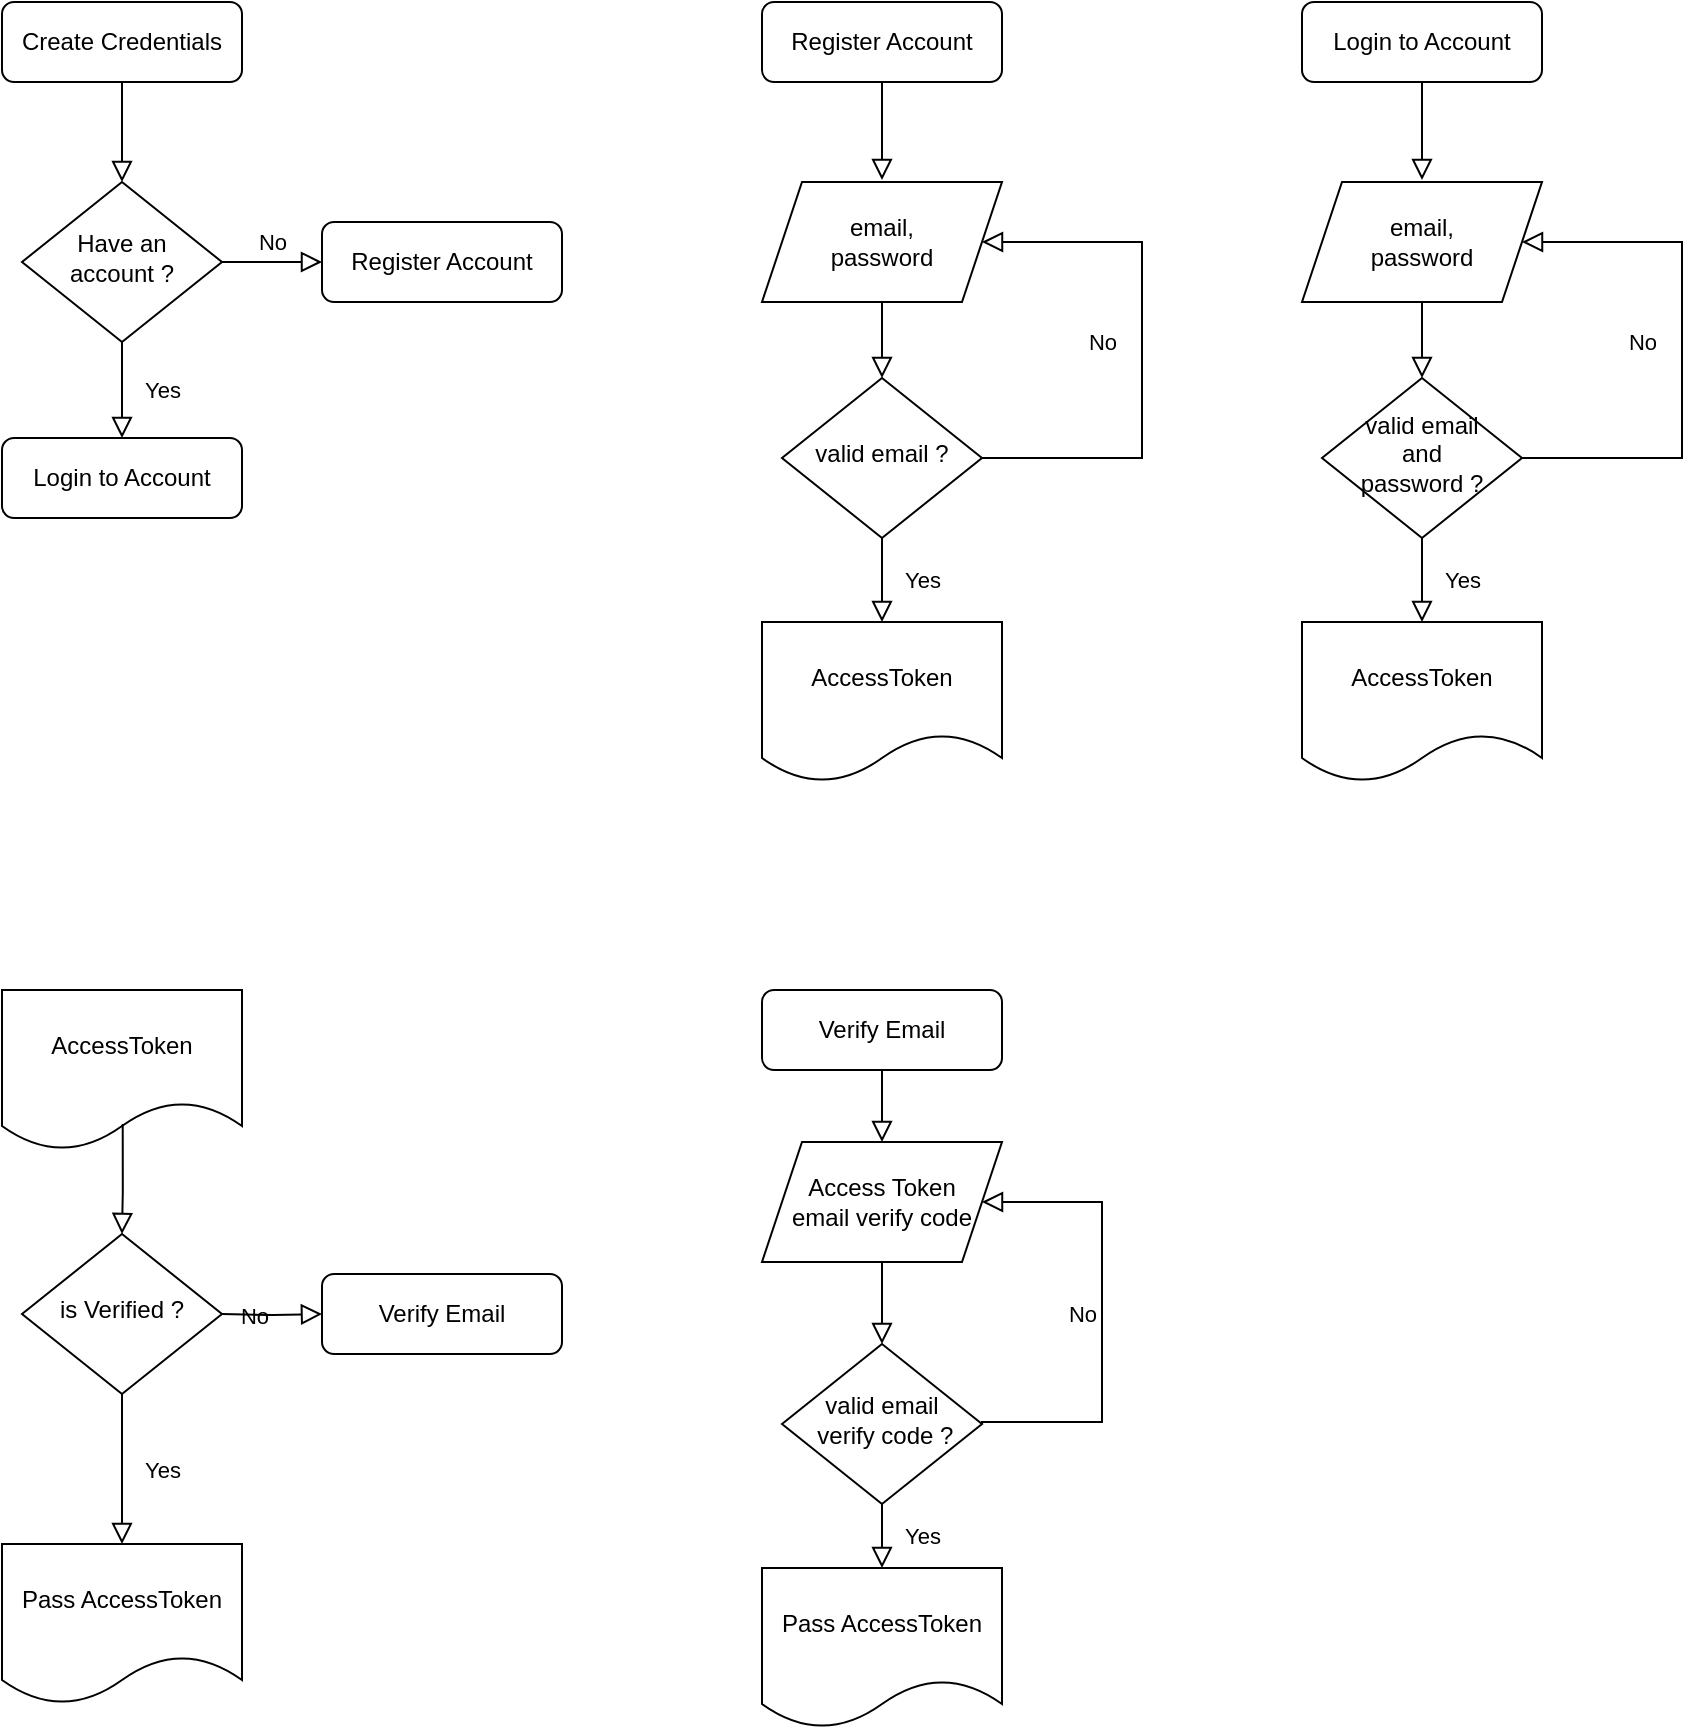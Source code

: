 <mxfile version="20.5.1" type="github" pages="2">
  <diagram id="C5RBs43oDa-KdzZeNtuy" name="FlowChart">
    <mxGraphModel dx="1085" dy="561" grid="1" gridSize="10" guides="1" tooltips="1" connect="1" arrows="1" fold="1" page="1" pageScale="1" pageWidth="827" pageHeight="1169" math="0" shadow="0">
      <root>
        <mxCell id="WIyWlLk6GJQsqaUBKTNV-0" />
        <mxCell id="WIyWlLk6GJQsqaUBKTNV-1" parent="WIyWlLk6GJQsqaUBKTNV-0" />
        <mxCell id="WIyWlLk6GJQsqaUBKTNV-2" value="" style="rounded=0;html=1;jettySize=auto;orthogonalLoop=1;fontSize=11;endArrow=block;endFill=0;endSize=8;strokeWidth=1;shadow=0;labelBackgroundColor=none;edgeStyle=orthogonalEdgeStyle;" parent="WIyWlLk6GJQsqaUBKTNV-1" source="WIyWlLk6GJQsqaUBKTNV-3" target="WIyWlLk6GJQsqaUBKTNV-6" edge="1">
          <mxGeometry relative="1" as="geometry" />
        </mxCell>
        <mxCell id="WIyWlLk6GJQsqaUBKTNV-3" value="Create Credentials" style="rounded=1;whiteSpace=wrap;html=1;fontSize=12;glass=0;strokeWidth=1;shadow=0;" parent="WIyWlLk6GJQsqaUBKTNV-1" vertex="1">
          <mxGeometry x="40" y="40" width="120" height="40" as="geometry" />
        </mxCell>
        <mxCell id="WIyWlLk6GJQsqaUBKTNV-4" value="Yes" style="rounded=0;html=1;jettySize=auto;orthogonalLoop=1;fontSize=11;endArrow=block;endFill=0;endSize=8;strokeWidth=1;shadow=0;labelBackgroundColor=none;edgeStyle=orthogonalEdgeStyle;entryX=0.5;entryY=0;entryDx=0;entryDy=0;" parent="WIyWlLk6GJQsqaUBKTNV-1" source="WIyWlLk6GJQsqaUBKTNV-6" target="WIyWlLk6GJQsqaUBKTNV-11" edge="1">
          <mxGeometry y="20" relative="1" as="geometry">
            <mxPoint as="offset" />
            <mxPoint x="100" y="250" as="targetPoint" />
          </mxGeometry>
        </mxCell>
        <mxCell id="WIyWlLk6GJQsqaUBKTNV-5" value="No" style="edgeStyle=orthogonalEdgeStyle;rounded=0;html=1;jettySize=auto;orthogonalLoop=1;fontSize=11;endArrow=block;endFill=0;endSize=8;strokeWidth=1;shadow=0;labelBackgroundColor=none;" parent="WIyWlLk6GJQsqaUBKTNV-1" source="WIyWlLk6GJQsqaUBKTNV-6" target="WIyWlLk6GJQsqaUBKTNV-7" edge="1">
          <mxGeometry y="10" relative="1" as="geometry">
            <mxPoint as="offset" />
          </mxGeometry>
        </mxCell>
        <mxCell id="WIyWlLk6GJQsqaUBKTNV-6" value="Have an account ?" style="rhombus;whiteSpace=wrap;html=1;shadow=0;fontFamily=Helvetica;fontSize=12;align=center;strokeWidth=1;spacing=6;spacingTop=-4;" parent="WIyWlLk6GJQsqaUBKTNV-1" vertex="1">
          <mxGeometry x="50" y="130" width="100" height="80" as="geometry" />
        </mxCell>
        <mxCell id="WIyWlLk6GJQsqaUBKTNV-7" value="Register Account" style="rounded=1;whiteSpace=wrap;html=1;fontSize=12;glass=0;strokeWidth=1;shadow=0;" parent="WIyWlLk6GJQsqaUBKTNV-1" vertex="1">
          <mxGeometry x="200" y="150" width="120" height="40" as="geometry" />
        </mxCell>
        <mxCell id="WIyWlLk6GJQsqaUBKTNV-11" value="Login to Account" style="rounded=1;whiteSpace=wrap;html=1;fontSize=12;glass=0;strokeWidth=1;shadow=0;" parent="WIyWlLk6GJQsqaUBKTNV-1" vertex="1">
          <mxGeometry x="40" y="258" width="120" height="40" as="geometry" />
        </mxCell>
        <mxCell id="wsQDQaCM2TgTYN1ALH1u-1" value="Register Account" style="rounded=1;whiteSpace=wrap;html=1;fontSize=12;glass=0;strokeWidth=1;shadow=0;" vertex="1" parent="WIyWlLk6GJQsqaUBKTNV-1">
          <mxGeometry x="420" y="40" width="120" height="40" as="geometry" />
        </mxCell>
        <mxCell id="wsQDQaCM2TgTYN1ALH1u-2" value="email,&lt;br&gt;password" style="shape=parallelogram;perimeter=parallelogramPerimeter;whiteSpace=wrap;html=1;fixedSize=1;" vertex="1" parent="WIyWlLk6GJQsqaUBKTNV-1">
          <mxGeometry x="420" y="130" width="120" height="60" as="geometry" />
        </mxCell>
        <mxCell id="wsQDQaCM2TgTYN1ALH1u-3" value="" style="rounded=0;html=1;jettySize=auto;orthogonalLoop=1;fontSize=11;endArrow=block;endFill=0;endSize=8;strokeWidth=1;shadow=0;labelBackgroundColor=none;edgeStyle=orthogonalEdgeStyle;exitX=0.5;exitY=1;exitDx=0;exitDy=0;" edge="1" parent="WIyWlLk6GJQsqaUBKTNV-1" source="wsQDQaCM2TgTYN1ALH1u-1">
          <mxGeometry relative="1" as="geometry">
            <mxPoint x="480" y="79" as="sourcePoint" />
            <mxPoint x="480" y="129" as="targetPoint" />
          </mxGeometry>
        </mxCell>
        <mxCell id="wsQDQaCM2TgTYN1ALH1u-4" value="valid email ?" style="rhombus;whiteSpace=wrap;html=1;shadow=0;fontFamily=Helvetica;fontSize=12;align=center;strokeWidth=1;spacing=6;spacingTop=-4;" vertex="1" parent="WIyWlLk6GJQsqaUBKTNV-1">
          <mxGeometry x="430" y="228" width="100" height="80" as="geometry" />
        </mxCell>
        <mxCell id="wsQDQaCM2TgTYN1ALH1u-6" value="AccessToken" style="shape=document;whiteSpace=wrap;html=1;boundedLbl=1;" vertex="1" parent="WIyWlLk6GJQsqaUBKTNV-1">
          <mxGeometry x="420" y="350" width="120" height="80" as="geometry" />
        </mxCell>
        <mxCell id="wsQDQaCM2TgTYN1ALH1u-7" value="valid email&lt;br&gt;&amp;nbsp;verify code ?" style="rhombus;whiteSpace=wrap;html=1;shadow=0;fontFamily=Helvetica;fontSize=12;align=center;strokeWidth=1;spacing=6;spacingTop=-4;" vertex="1" parent="WIyWlLk6GJQsqaUBKTNV-1">
          <mxGeometry x="430" y="711" width="100" height="80" as="geometry" />
        </mxCell>
        <mxCell id="wsQDQaCM2TgTYN1ALH1u-8" value="" style="rounded=0;html=1;jettySize=auto;orthogonalLoop=1;fontSize=11;endArrow=block;endFill=0;endSize=8;strokeWidth=1;shadow=0;labelBackgroundColor=none;edgeStyle=orthogonalEdgeStyle;entryX=0.5;entryY=0;entryDx=0;entryDy=0;exitX=0.5;exitY=1;exitDx=0;exitDy=0;" edge="1" parent="WIyWlLk6GJQsqaUBKTNV-1" source="wsQDQaCM2TgTYN1ALH1u-2" target="wsQDQaCM2TgTYN1ALH1u-4">
          <mxGeometry y="20" relative="1" as="geometry">
            <mxPoint as="offset" />
            <mxPoint x="610" y="210" as="sourcePoint" />
            <mxPoint x="610" y="258" as="targetPoint" />
          </mxGeometry>
        </mxCell>
        <mxCell id="wsQDQaCM2TgTYN1ALH1u-9" value="Yes" style="rounded=0;html=1;jettySize=auto;orthogonalLoop=1;fontSize=11;endArrow=block;endFill=0;endSize=8;strokeWidth=1;shadow=0;labelBackgroundColor=none;edgeStyle=orthogonalEdgeStyle;entryX=0.5;entryY=0;entryDx=0;entryDy=0;exitX=0.5;exitY=1;exitDx=0;exitDy=0;" edge="1" parent="WIyWlLk6GJQsqaUBKTNV-1" source="wsQDQaCM2TgTYN1ALH1u-4" target="wsQDQaCM2TgTYN1ALH1u-6">
          <mxGeometry y="20" relative="1" as="geometry">
            <mxPoint as="offset" />
            <mxPoint x="520" y="320" as="sourcePoint" />
            <mxPoint x="520" y="358" as="targetPoint" />
          </mxGeometry>
        </mxCell>
        <mxCell id="wsQDQaCM2TgTYN1ALH1u-10" value="No" style="edgeStyle=orthogonalEdgeStyle;rounded=0;html=1;jettySize=auto;orthogonalLoop=1;fontSize=11;endArrow=block;endFill=0;endSize=8;strokeWidth=1;shadow=0;labelBackgroundColor=none;exitX=1;exitY=0.5;exitDx=0;exitDy=0;entryX=1;entryY=0.5;entryDx=0;entryDy=0;" edge="1" parent="WIyWlLk6GJQsqaUBKTNV-1" source="wsQDQaCM2TgTYN1ALH1u-4" target="wsQDQaCM2TgTYN1ALH1u-2">
          <mxGeometry x="0.03" y="20" relative="1" as="geometry">
            <mxPoint as="offset" />
            <mxPoint x="640" y="260" as="sourcePoint" />
            <mxPoint x="690" y="260" as="targetPoint" />
            <Array as="points">
              <mxPoint x="610" y="268" />
              <mxPoint x="610" y="160" />
            </Array>
          </mxGeometry>
        </mxCell>
        <mxCell id="wsQDQaCM2TgTYN1ALH1u-11" value="Login to Account" style="rounded=1;whiteSpace=wrap;html=1;fontSize=12;glass=0;strokeWidth=1;shadow=0;" vertex="1" parent="WIyWlLk6GJQsqaUBKTNV-1">
          <mxGeometry x="690" y="40" width="120" height="40" as="geometry" />
        </mxCell>
        <mxCell id="wsQDQaCM2TgTYN1ALH1u-12" value="email,&lt;br&gt;password" style="shape=parallelogram;perimeter=parallelogramPerimeter;whiteSpace=wrap;html=1;fixedSize=1;" vertex="1" parent="WIyWlLk6GJQsqaUBKTNV-1">
          <mxGeometry x="690" y="130" width="120" height="60" as="geometry" />
        </mxCell>
        <mxCell id="wsQDQaCM2TgTYN1ALH1u-13" value="" style="rounded=0;html=1;jettySize=auto;orthogonalLoop=1;fontSize=11;endArrow=block;endFill=0;endSize=8;strokeWidth=1;shadow=0;labelBackgroundColor=none;edgeStyle=orthogonalEdgeStyle;exitX=0.5;exitY=1;exitDx=0;exitDy=0;" edge="1" parent="WIyWlLk6GJQsqaUBKTNV-1">
          <mxGeometry relative="1" as="geometry">
            <mxPoint x="750" y="80" as="sourcePoint" />
            <mxPoint x="750" y="129" as="targetPoint" />
          </mxGeometry>
        </mxCell>
        <mxCell id="wsQDQaCM2TgTYN1ALH1u-14" value="valid email &lt;br&gt;and &lt;br&gt;password ?" style="rhombus;whiteSpace=wrap;html=1;shadow=0;fontFamily=Helvetica;fontSize=12;align=center;strokeWidth=1;spacing=6;spacingTop=-4;" vertex="1" parent="WIyWlLk6GJQsqaUBKTNV-1">
          <mxGeometry x="700" y="228" width="100" height="80" as="geometry" />
        </mxCell>
        <mxCell id="wsQDQaCM2TgTYN1ALH1u-15" value="" style="rounded=0;html=1;jettySize=auto;orthogonalLoop=1;fontSize=11;endArrow=block;endFill=0;endSize=8;strokeWidth=1;shadow=0;labelBackgroundColor=none;edgeStyle=orthogonalEdgeStyle;entryX=0.5;entryY=0;entryDx=0;entryDy=0;exitX=0.5;exitY=1;exitDx=0;exitDy=0;" edge="1" parent="WIyWlLk6GJQsqaUBKTNV-1" source="wsQDQaCM2TgTYN1ALH1u-12" target="wsQDQaCM2TgTYN1ALH1u-14">
          <mxGeometry y="20" relative="1" as="geometry">
            <mxPoint as="offset" />
            <mxPoint x="880" y="210" as="sourcePoint" />
            <mxPoint x="880" y="258" as="targetPoint" />
          </mxGeometry>
        </mxCell>
        <mxCell id="wsQDQaCM2TgTYN1ALH1u-16" value="Yes" style="rounded=0;html=1;jettySize=auto;orthogonalLoop=1;fontSize=11;endArrow=block;endFill=0;endSize=8;strokeWidth=1;shadow=0;labelBackgroundColor=none;edgeStyle=orthogonalEdgeStyle;entryX=0.5;entryY=0;entryDx=0;entryDy=0;exitX=0.5;exitY=1;exitDx=0;exitDy=0;" edge="1" parent="WIyWlLk6GJQsqaUBKTNV-1" source="wsQDQaCM2TgTYN1ALH1u-14">
          <mxGeometry y="20" relative="1" as="geometry">
            <mxPoint as="offset" />
            <mxPoint x="790" y="320" as="sourcePoint" />
            <mxPoint x="750" y="350" as="targetPoint" />
          </mxGeometry>
        </mxCell>
        <mxCell id="wsQDQaCM2TgTYN1ALH1u-17" value="No" style="edgeStyle=orthogonalEdgeStyle;rounded=0;html=1;jettySize=auto;orthogonalLoop=1;fontSize=11;endArrow=block;endFill=0;endSize=8;strokeWidth=1;shadow=0;labelBackgroundColor=none;exitX=1;exitY=0.5;exitDx=0;exitDy=0;entryX=1;entryY=0.5;entryDx=0;entryDy=0;" edge="1" parent="WIyWlLk6GJQsqaUBKTNV-1" source="wsQDQaCM2TgTYN1ALH1u-14" target="wsQDQaCM2TgTYN1ALH1u-12">
          <mxGeometry x="0.03" y="20" relative="1" as="geometry">
            <mxPoint as="offset" />
            <mxPoint x="910" y="260" as="sourcePoint" />
            <mxPoint x="960" y="260" as="targetPoint" />
            <Array as="points">
              <mxPoint x="880" y="268" />
              <mxPoint x="880" y="160" />
            </Array>
          </mxGeometry>
        </mxCell>
        <mxCell id="wsQDQaCM2TgTYN1ALH1u-18" value="AccessToken" style="shape=document;whiteSpace=wrap;html=1;boundedLbl=1;" vertex="1" parent="WIyWlLk6GJQsqaUBKTNV-1">
          <mxGeometry x="690" y="350" width="120" height="80" as="geometry" />
        </mxCell>
        <mxCell id="wsQDQaCM2TgTYN1ALH1u-19" value="AccessToken" style="shape=document;whiteSpace=wrap;html=1;boundedLbl=1;" vertex="1" parent="WIyWlLk6GJQsqaUBKTNV-1">
          <mxGeometry x="40" y="534" width="120" height="80" as="geometry" />
        </mxCell>
        <mxCell id="wsQDQaCM2TgTYN1ALH1u-21" value="is Verified ?" style="rhombus;whiteSpace=wrap;html=1;shadow=0;fontFamily=Helvetica;fontSize=12;align=center;strokeWidth=1;spacing=6;spacingTop=-4;" vertex="1" parent="WIyWlLk6GJQsqaUBKTNV-1">
          <mxGeometry x="50" y="656" width="100" height="80" as="geometry" />
        </mxCell>
        <mxCell id="wsQDQaCM2TgTYN1ALH1u-22" value="" style="rounded=0;html=1;jettySize=auto;orthogonalLoop=1;fontSize=11;endArrow=block;endFill=0;endSize=8;strokeWidth=1;shadow=0;labelBackgroundColor=none;edgeStyle=orthogonalEdgeStyle;exitX=0.503;exitY=0.838;exitDx=0;exitDy=0;exitPerimeter=0;entryX=0.5;entryY=0;entryDx=0;entryDy=0;" edge="1" parent="WIyWlLk6GJQsqaUBKTNV-1" source="wsQDQaCM2TgTYN1ALH1u-19" target="wsQDQaCM2TgTYN1ALH1u-21">
          <mxGeometry relative="1" as="geometry">
            <mxPoint x="100" y="644" as="sourcePoint" />
            <mxPoint x="100" y="693.0" as="targetPoint" />
          </mxGeometry>
        </mxCell>
        <mxCell id="wsQDQaCM2TgTYN1ALH1u-23" value="Yes" style="rounded=0;html=1;jettySize=auto;orthogonalLoop=1;fontSize=11;endArrow=block;endFill=0;endSize=8;strokeWidth=1;shadow=0;labelBackgroundColor=none;edgeStyle=orthogonalEdgeStyle;entryX=0.5;entryY=0;entryDx=0;entryDy=0;exitX=0.5;exitY=1;exitDx=0;exitDy=0;" edge="1" parent="WIyWlLk6GJQsqaUBKTNV-1" source="wsQDQaCM2TgTYN1ALH1u-21" target="wsQDQaCM2TgTYN1ALH1u-24">
          <mxGeometry y="20" relative="1" as="geometry">
            <mxPoint as="offset" />
            <mxPoint x="102" y="764" as="sourcePoint" />
            <mxPoint x="102" y="806" as="targetPoint" />
          </mxGeometry>
        </mxCell>
        <mxCell id="wsQDQaCM2TgTYN1ALH1u-24" value="Pass AccessToken" style="shape=document;whiteSpace=wrap;html=1;boundedLbl=1;" vertex="1" parent="WIyWlLk6GJQsqaUBKTNV-1">
          <mxGeometry x="40" y="811" width="120" height="80" as="geometry" />
        </mxCell>
        <mxCell id="wsQDQaCM2TgTYN1ALH1u-25" value="No" style="edgeStyle=orthogonalEdgeStyle;rounded=0;html=1;jettySize=auto;orthogonalLoop=1;fontSize=11;endArrow=block;endFill=0;endSize=8;strokeWidth=1;shadow=0;labelBackgroundColor=none;" edge="1" parent="WIyWlLk6GJQsqaUBKTNV-1" target="wsQDQaCM2TgTYN1ALH1u-26">
          <mxGeometry y="10" relative="1" as="geometry">
            <mxPoint as="offset" />
            <mxPoint x="150" y="696" as="sourcePoint" />
          </mxGeometry>
        </mxCell>
        <mxCell id="wsQDQaCM2TgTYN1ALH1u-26" value="Verify Email" style="rounded=1;whiteSpace=wrap;html=1;fontSize=12;glass=0;strokeWidth=1;shadow=0;" vertex="1" parent="WIyWlLk6GJQsqaUBKTNV-1">
          <mxGeometry x="200" y="676" width="120" height="40" as="geometry" />
        </mxCell>
        <mxCell id="wsQDQaCM2TgTYN1ALH1u-27" value="Verify Email" style="rounded=1;whiteSpace=wrap;html=1;fontSize=12;glass=0;strokeWidth=1;shadow=0;" vertex="1" parent="WIyWlLk6GJQsqaUBKTNV-1">
          <mxGeometry x="420" y="534" width="120" height="40" as="geometry" />
        </mxCell>
        <mxCell id="wsQDQaCM2TgTYN1ALH1u-28" value="Access Token&lt;br&gt;email verify code" style="shape=parallelogram;perimeter=parallelogramPerimeter;whiteSpace=wrap;html=1;fixedSize=1;" vertex="1" parent="WIyWlLk6GJQsqaUBKTNV-1">
          <mxGeometry x="420" y="610" width="120" height="60" as="geometry" />
        </mxCell>
        <mxCell id="wsQDQaCM2TgTYN1ALH1u-29" value="" style="rounded=0;html=1;jettySize=auto;orthogonalLoop=1;fontSize=11;endArrow=block;endFill=0;endSize=8;strokeWidth=1;shadow=0;labelBackgroundColor=none;edgeStyle=orthogonalEdgeStyle;exitX=0.5;exitY=1;exitDx=0;exitDy=0;entryX=0.5;entryY=0;entryDx=0;entryDy=0;" edge="1" parent="WIyWlLk6GJQsqaUBKTNV-1" source="wsQDQaCM2TgTYN1ALH1u-27" target="wsQDQaCM2TgTYN1ALH1u-28">
          <mxGeometry relative="1" as="geometry">
            <mxPoint x="480" y="600" as="sourcePoint" />
            <mxPoint x="480" y="630" as="targetPoint" />
          </mxGeometry>
        </mxCell>
        <mxCell id="wsQDQaCM2TgTYN1ALH1u-30" value="" style="rounded=0;html=1;jettySize=auto;orthogonalLoop=1;fontSize=11;endArrow=block;endFill=0;endSize=8;strokeWidth=1;shadow=0;labelBackgroundColor=none;edgeStyle=orthogonalEdgeStyle;entryX=0.5;entryY=0;entryDx=0;entryDy=0;" edge="1" parent="WIyWlLk6GJQsqaUBKTNV-1" source="wsQDQaCM2TgTYN1ALH1u-28" target="wsQDQaCM2TgTYN1ALH1u-7">
          <mxGeometry relative="1" as="geometry">
            <mxPoint x="479.69" y="707" as="sourcePoint" />
            <mxPoint x="479.69" y="780" as="targetPoint" />
          </mxGeometry>
        </mxCell>
        <mxCell id="wsQDQaCM2TgTYN1ALH1u-31" value="Yes" style="rounded=0;html=1;jettySize=auto;orthogonalLoop=1;fontSize=11;endArrow=block;endFill=0;endSize=8;strokeWidth=1;shadow=0;labelBackgroundColor=none;edgeStyle=orthogonalEdgeStyle;entryX=0.5;entryY=0;entryDx=0;entryDy=0;exitX=0.5;exitY=1;exitDx=0;exitDy=0;" edge="1" parent="WIyWlLk6GJQsqaUBKTNV-1" target="wsQDQaCM2TgTYN1ALH1u-32" source="wsQDQaCM2TgTYN1ALH1u-7">
          <mxGeometry y="20" relative="1" as="geometry">
            <mxPoint as="offset" />
            <mxPoint x="480" y="850" as="sourcePoint" />
            <mxPoint x="482" y="911" as="targetPoint" />
          </mxGeometry>
        </mxCell>
        <mxCell id="wsQDQaCM2TgTYN1ALH1u-32" value="Pass AccessToken" style="shape=document;whiteSpace=wrap;html=1;boundedLbl=1;" vertex="1" parent="WIyWlLk6GJQsqaUBKTNV-1">
          <mxGeometry x="420" y="823" width="120" height="80" as="geometry" />
        </mxCell>
        <mxCell id="wsQDQaCM2TgTYN1ALH1u-33" value="No" style="edgeStyle=orthogonalEdgeStyle;rounded=0;html=1;jettySize=auto;orthogonalLoop=1;fontSize=11;endArrow=block;endFill=0;endSize=8;strokeWidth=1;shadow=0;labelBackgroundColor=none;exitX=1;exitY=0.5;exitDx=0;exitDy=0;entryX=1;entryY=0.5;entryDx=0;entryDy=0;" edge="1" parent="WIyWlLk6GJQsqaUBKTNV-1" source="wsQDQaCM2TgTYN1ALH1u-7" target="wsQDQaCM2TgTYN1ALH1u-28">
          <mxGeometry y="10" relative="1" as="geometry">
            <mxPoint as="offset" />
            <mxPoint x="730" y="750" as="sourcePoint" />
            <mxPoint x="780.0" y="750" as="targetPoint" />
            <Array as="points">
              <mxPoint x="530" y="750" />
              <mxPoint x="590" y="750" />
              <mxPoint x="590" y="640" />
            </Array>
          </mxGeometry>
        </mxCell>
      </root>
    </mxGraphModel>
  </diagram>
  <diagram id="U3FE8QBf9jroWxHoXdoY" name="ERD">
    <mxGraphModel dx="868" dy="449" grid="1" gridSize="10" guides="1" tooltips="1" connect="1" arrows="1" fold="1" page="1" pageScale="1" pageWidth="850" pageHeight="1100" math="0" shadow="0">
      <root>
        <mxCell id="0" />
        <mxCell id="1" parent="0" />
        <mxCell id="r2xLaGOdnGvLPCmnGw_B-1" value="Users" style="shape=table;startSize=30;container=1;collapsible=1;childLayout=tableLayout;fixedRows=1;rowLines=0;fontStyle=1;align=center;resizeLast=1;" vertex="1" parent="1">
          <mxGeometry x="40" y="40" width="180" height="250" as="geometry" />
        </mxCell>
        <mxCell id="r2xLaGOdnGvLPCmnGw_B-2" value="" style="shape=tableRow;horizontal=0;startSize=0;swimlaneHead=0;swimlaneBody=0;fillColor=none;collapsible=0;dropTarget=0;points=[[0,0.5],[1,0.5]];portConstraint=eastwest;top=0;left=0;right=0;bottom=1;" vertex="1" parent="r2xLaGOdnGvLPCmnGw_B-1">
          <mxGeometry y="30" width="180" height="30" as="geometry" />
        </mxCell>
        <mxCell id="r2xLaGOdnGvLPCmnGw_B-3" value="PK" style="shape=partialRectangle;connectable=0;fillColor=none;top=0;left=0;bottom=0;right=0;fontStyle=1;overflow=hidden;" vertex="1" parent="r2xLaGOdnGvLPCmnGw_B-2">
          <mxGeometry width="30" height="30" as="geometry">
            <mxRectangle width="30" height="30" as="alternateBounds" />
          </mxGeometry>
        </mxCell>
        <mxCell id="r2xLaGOdnGvLPCmnGw_B-4" value="ID" style="shape=partialRectangle;connectable=0;fillColor=none;top=0;left=0;bottom=0;right=0;align=left;spacingLeft=6;fontStyle=5;overflow=hidden;" vertex="1" parent="r2xLaGOdnGvLPCmnGw_B-2">
          <mxGeometry x="30" width="150" height="30" as="geometry">
            <mxRectangle width="150" height="30" as="alternateBounds" />
          </mxGeometry>
        </mxCell>
        <mxCell id="r2xLaGOdnGvLPCmnGw_B-5" value="" style="shape=tableRow;horizontal=0;startSize=0;swimlaneHead=0;swimlaneBody=0;fillColor=none;collapsible=0;dropTarget=0;points=[[0,0.5],[1,0.5]];portConstraint=eastwest;top=0;left=0;right=0;bottom=0;" vertex="1" parent="r2xLaGOdnGvLPCmnGw_B-1">
          <mxGeometry y="60" width="180" height="30" as="geometry" />
        </mxCell>
        <mxCell id="r2xLaGOdnGvLPCmnGw_B-6" value="" style="shape=partialRectangle;connectable=0;fillColor=none;top=0;left=0;bottom=0;right=0;editable=1;overflow=hidden;" vertex="1" parent="r2xLaGOdnGvLPCmnGw_B-5">
          <mxGeometry width="30" height="30" as="geometry">
            <mxRectangle width="30" height="30" as="alternateBounds" />
          </mxGeometry>
        </mxCell>
        <mxCell id="r2xLaGOdnGvLPCmnGw_B-7" value="email" style="shape=partialRectangle;connectable=0;fillColor=none;top=0;left=0;bottom=0;right=0;align=left;spacingLeft=6;overflow=hidden;" vertex="1" parent="r2xLaGOdnGvLPCmnGw_B-5">
          <mxGeometry x="30" width="150" height="30" as="geometry">
            <mxRectangle width="150" height="30" as="alternateBounds" />
          </mxGeometry>
        </mxCell>
        <mxCell id="r2xLaGOdnGvLPCmnGw_B-8" value="" style="shape=tableRow;horizontal=0;startSize=0;swimlaneHead=0;swimlaneBody=0;fillColor=none;collapsible=0;dropTarget=0;points=[[0,0.5],[1,0.5]];portConstraint=eastwest;top=0;left=0;right=0;bottom=0;" vertex="1" parent="r2xLaGOdnGvLPCmnGw_B-1">
          <mxGeometry y="90" width="180" height="30" as="geometry" />
        </mxCell>
        <mxCell id="r2xLaGOdnGvLPCmnGw_B-9" value="" style="shape=partialRectangle;connectable=0;fillColor=none;top=0;left=0;bottom=0;right=0;editable=1;overflow=hidden;" vertex="1" parent="r2xLaGOdnGvLPCmnGw_B-8">
          <mxGeometry width="30" height="30" as="geometry">
            <mxRectangle width="30" height="30" as="alternateBounds" />
          </mxGeometry>
        </mxCell>
        <mxCell id="r2xLaGOdnGvLPCmnGw_B-10" value="username" style="shape=partialRectangle;connectable=0;fillColor=none;top=0;left=0;bottom=0;right=0;align=left;spacingLeft=6;overflow=hidden;" vertex="1" parent="r2xLaGOdnGvLPCmnGw_B-8">
          <mxGeometry x="30" width="150" height="30" as="geometry">
            <mxRectangle width="150" height="30" as="alternateBounds" />
          </mxGeometry>
        </mxCell>
        <mxCell id="r2xLaGOdnGvLPCmnGw_B-11" value="" style="shape=tableRow;horizontal=0;startSize=0;swimlaneHead=0;swimlaneBody=0;fillColor=none;collapsible=0;dropTarget=0;points=[[0,0.5],[1,0.5]];portConstraint=eastwest;top=0;left=0;right=0;bottom=0;" vertex="1" parent="r2xLaGOdnGvLPCmnGw_B-1">
          <mxGeometry y="120" width="180" height="30" as="geometry" />
        </mxCell>
        <mxCell id="r2xLaGOdnGvLPCmnGw_B-12" value="" style="shape=partialRectangle;connectable=0;fillColor=none;top=0;left=0;bottom=0;right=0;editable=1;overflow=hidden;" vertex="1" parent="r2xLaGOdnGvLPCmnGw_B-11">
          <mxGeometry width="30" height="30" as="geometry">
            <mxRectangle width="30" height="30" as="alternateBounds" />
          </mxGeometry>
        </mxCell>
        <mxCell id="r2xLaGOdnGvLPCmnGw_B-13" value="password" style="shape=partialRectangle;connectable=0;fillColor=none;top=0;left=0;bottom=0;right=0;align=left;spacingLeft=6;overflow=hidden;" vertex="1" parent="r2xLaGOdnGvLPCmnGw_B-11">
          <mxGeometry x="30" width="150" height="30" as="geometry">
            <mxRectangle width="150" height="30" as="alternateBounds" />
          </mxGeometry>
        </mxCell>
        <mxCell id="r2xLaGOdnGvLPCmnGw_B-14" value="" style="shape=tableRow;horizontal=0;startSize=0;swimlaneHead=0;swimlaneBody=0;fillColor=none;collapsible=0;dropTarget=0;points=[[0,0.5],[1,0.5]];portConstraint=eastwest;top=0;left=0;right=0;bottom=0;" vertex="1" parent="r2xLaGOdnGvLPCmnGw_B-1">
          <mxGeometry y="150" width="180" height="30" as="geometry" />
        </mxCell>
        <mxCell id="r2xLaGOdnGvLPCmnGw_B-15" value="" style="shape=partialRectangle;connectable=0;fillColor=none;top=0;left=0;bottom=0;right=0;editable=1;overflow=hidden;" vertex="1" parent="r2xLaGOdnGvLPCmnGw_B-14">
          <mxGeometry width="30" height="30" as="geometry">
            <mxRectangle width="30" height="30" as="alternateBounds" />
          </mxGeometry>
        </mxCell>
        <mxCell id="r2xLaGOdnGvLPCmnGw_B-16" value="created_at" style="shape=partialRectangle;connectable=0;fillColor=none;top=0;left=0;bottom=0;right=0;align=left;spacingLeft=6;overflow=hidden;" vertex="1" parent="r2xLaGOdnGvLPCmnGw_B-14">
          <mxGeometry x="30" width="150" height="30" as="geometry">
            <mxRectangle width="150" height="30" as="alternateBounds" />
          </mxGeometry>
        </mxCell>
        <mxCell id="r2xLaGOdnGvLPCmnGw_B-17" value="" style="shape=tableRow;horizontal=0;startSize=0;swimlaneHead=0;swimlaneBody=0;fillColor=none;collapsible=0;dropTarget=0;points=[[0,0.5],[1,0.5]];portConstraint=eastwest;top=0;left=0;right=0;bottom=0;" vertex="1" parent="r2xLaGOdnGvLPCmnGw_B-1">
          <mxGeometry y="180" width="180" height="30" as="geometry" />
        </mxCell>
        <mxCell id="r2xLaGOdnGvLPCmnGw_B-18" value="" style="shape=partialRectangle;connectable=0;fillColor=none;top=0;left=0;bottom=0;right=0;editable=1;overflow=hidden;" vertex="1" parent="r2xLaGOdnGvLPCmnGw_B-17">
          <mxGeometry width="30" height="30" as="geometry">
            <mxRectangle width="30" height="30" as="alternateBounds" />
          </mxGeometry>
        </mxCell>
        <mxCell id="r2xLaGOdnGvLPCmnGw_B-19" value="is_verified" style="shape=partialRectangle;connectable=0;fillColor=none;top=0;left=0;bottom=0;right=0;align=left;spacingLeft=6;overflow=hidden;" vertex="1" parent="r2xLaGOdnGvLPCmnGw_B-17">
          <mxGeometry x="30" width="150" height="30" as="geometry">
            <mxRectangle width="150" height="30" as="alternateBounds" />
          </mxGeometry>
        </mxCell>
        <mxCell id="r2xLaGOdnGvLPCmnGw_B-20" value="" style="shape=tableRow;horizontal=0;startSize=0;swimlaneHead=0;swimlaneBody=0;fillColor=none;collapsible=0;dropTarget=0;points=[[0,0.5],[1,0.5]];portConstraint=eastwest;top=0;left=0;right=0;bottom=0;" vertex="1" parent="r2xLaGOdnGvLPCmnGw_B-1">
          <mxGeometry y="210" width="180" height="30" as="geometry" />
        </mxCell>
        <mxCell id="r2xLaGOdnGvLPCmnGw_B-21" value="" style="shape=partialRectangle;connectable=0;fillColor=none;top=0;left=0;bottom=0;right=0;editable=1;overflow=hidden;" vertex="1" parent="r2xLaGOdnGvLPCmnGw_B-20">
          <mxGeometry width="30" height="30" as="geometry">
            <mxRectangle width="30" height="30" as="alternateBounds" />
          </mxGeometry>
        </mxCell>
        <mxCell id="r2xLaGOdnGvLPCmnGw_B-22" value="is_blocked" style="shape=partialRectangle;connectable=0;fillColor=none;top=0;left=0;bottom=0;right=0;align=left;spacingLeft=6;overflow=hidden;" vertex="1" parent="r2xLaGOdnGvLPCmnGw_B-20">
          <mxGeometry x="30" width="150" height="30" as="geometry">
            <mxRectangle width="150" height="30" as="alternateBounds" />
          </mxGeometry>
        </mxCell>
      </root>
    </mxGraphModel>
  </diagram>
</mxfile>

